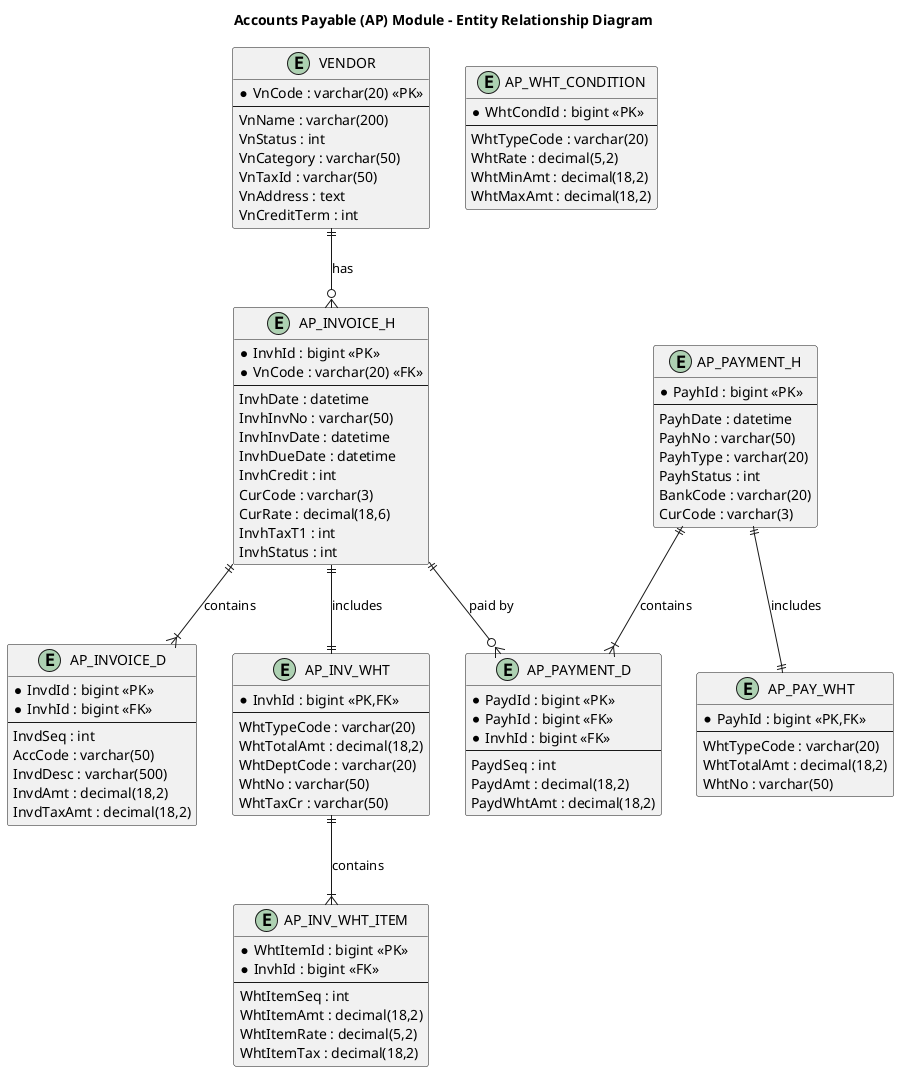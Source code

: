 @startuml
title Accounts Payable (AP) Module - Entity Relationship Diagram

entity "VENDOR" as vendor {
  * VnCode : varchar(20) <<PK>>
  --
  VnName : varchar(200)
  VnStatus : int
  VnCategory : varchar(50)
  VnTaxId : varchar(50)
  VnAddress : text
  VnCreditTerm : int
}

entity "AP_INVOICE_H" as ap_invoice {
  * InvhId : bigint <<PK>>
  * VnCode : varchar(20) <<FK>>
  --
  InvhDate : datetime
  InvhInvNo : varchar(50)
  InvhInvDate : datetime
  InvhDueDate : datetime
  InvhCredit : int
  CurCode : varchar(3)
  CurRate : decimal(18,6)
  InvhTaxT1 : int
  InvhStatus : int
}

entity "AP_INVOICE_D" as ap_invoice_d {
  * InvdId : bigint <<PK>>
  * InvhId : bigint <<FK>>
  --
  InvdSeq : int
  AccCode : varchar(50)
  InvdDesc : varchar(500)
  InvdAmt : decimal(18,2)
  InvdTaxAmt : decimal(18,2)
}

entity "AP_INV_WHT" as ap_inv_wht {
  * InvhId : bigint <<PK,FK>>
  --
  WhtTypeCode : varchar(20)
  WhtTotalAmt : decimal(18,2)
  WhtDeptCode : varchar(20)
  WhtNo : varchar(50)
  WhtTaxCr : varchar(50)
}

entity "AP_INV_WHT_ITEM" as ap_inv_wht_item {
  * WhtItemId : bigint <<PK>>
  * InvhId : bigint <<FK>>
  --
  WhtItemSeq : int
  WhtItemAmt : decimal(18,2)
  WhtItemRate : decimal(5,2)
  WhtItemTax : decimal(18,2)
}

entity "AP_PAYMENT_H" as ap_payment {
  * PayhId : bigint <<PK>>
  --
  PayhDate : datetime
  PayhNo : varchar(50)
  PayhType : varchar(20)
  PayhStatus : int
  BankCode : varchar(20)
  CurCode : varchar(3)
}

entity "AP_PAYMENT_D" as ap_payment_d {
  * PaydId : bigint <<PK>>
  * PayhId : bigint <<FK>>
  * InvhId : bigint <<FK>>
  --
  PaydSeq : int
  PaydAmt : decimal(18,2)
  PaydWhtAmt : decimal(18,2)
}

entity "AP_PAY_WHT" as ap_pay_wht {
  * PayhId : bigint <<PK,FK>>
  --
  WhtTypeCode : varchar(20)
  WhtTotalAmt : decimal(18,2)
  WhtNo : varchar(50)
}

entity "AP_WHT_CONDITION" as wht_condition {
  * WhtCondId : bigint <<PK>>
  --
  WhtTypeCode : varchar(20)
  WhtRate : decimal(5,2)
  WhtMinAmt : decimal(18,2)
  WhtMaxAmt : decimal(18,2)
}

vendor ||--o{ ap_invoice : "has"
ap_invoice ||--|| ap_inv_wht : "includes"
ap_invoice ||--|{ ap_invoice_d : "contains"
ap_inv_wht ||--|{ ap_inv_wht_item : "contains"
ap_invoice ||--o{ ap_payment_d : "paid by"
ap_payment ||--|{ ap_payment_d : "contains"
ap_payment ||--|| ap_pay_wht : "includes"

@enduml
